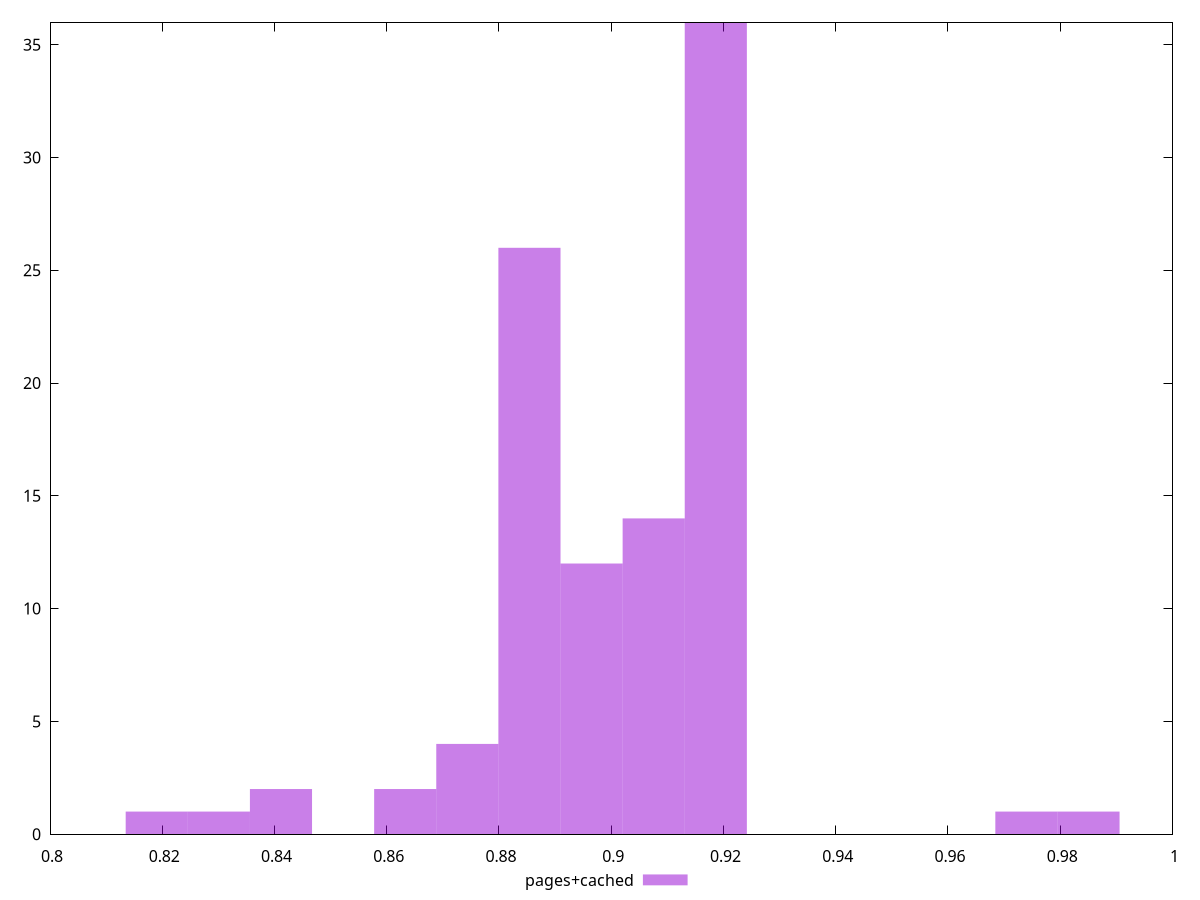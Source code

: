 $_pagesCached <<EOF
0.9850354217736305 1
0.885425098223488 26
0.9739676080458368 1
0.8964929119512817 12
0.8411538433123137 2
0.9186285394068688 36
0.83008602958452 1
0.9075607256790753 14
0.8743572844956945 4
0.8190182158567264 1
0.8632894707679009 2
EOF
set key outside below
set terminal pngcairo
set output "report_00004_2020-11-02T20-21-41.718Z/total-blocking-time/pages+cached//hist.png"
set yrange [0:36]
set boxwidth 0.0110678137277936
set style fill transparent solid 0.5 noborder
plot $_pagesCached title "pages+cached" with boxes ,